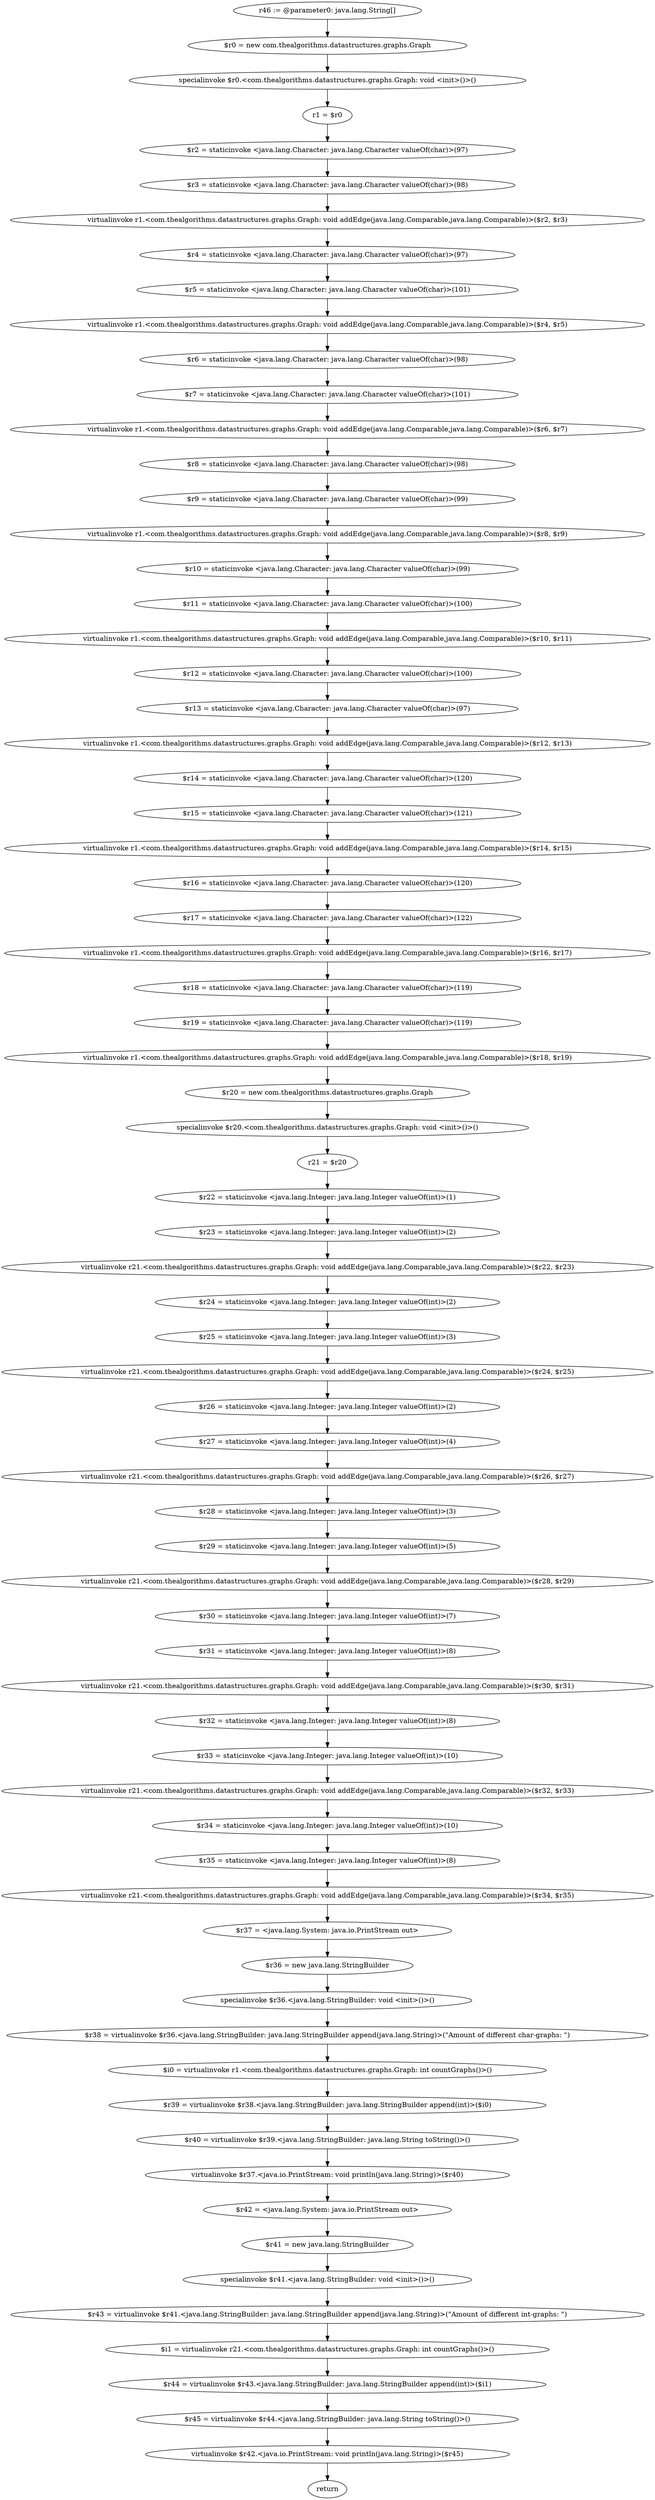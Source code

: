 digraph "unitGraph" {
    "r46 := @parameter0: java.lang.String[]"
    "$r0 = new com.thealgorithms.datastructures.graphs.Graph"
    "specialinvoke $r0.<com.thealgorithms.datastructures.graphs.Graph: void <init>()>()"
    "r1 = $r0"
    "$r2 = staticinvoke <java.lang.Character: java.lang.Character valueOf(char)>(97)"
    "$r3 = staticinvoke <java.lang.Character: java.lang.Character valueOf(char)>(98)"
    "virtualinvoke r1.<com.thealgorithms.datastructures.graphs.Graph: void addEdge(java.lang.Comparable,java.lang.Comparable)>($r2, $r3)"
    "$r4 = staticinvoke <java.lang.Character: java.lang.Character valueOf(char)>(97)"
    "$r5 = staticinvoke <java.lang.Character: java.lang.Character valueOf(char)>(101)"
    "virtualinvoke r1.<com.thealgorithms.datastructures.graphs.Graph: void addEdge(java.lang.Comparable,java.lang.Comparable)>($r4, $r5)"
    "$r6 = staticinvoke <java.lang.Character: java.lang.Character valueOf(char)>(98)"
    "$r7 = staticinvoke <java.lang.Character: java.lang.Character valueOf(char)>(101)"
    "virtualinvoke r1.<com.thealgorithms.datastructures.graphs.Graph: void addEdge(java.lang.Comparable,java.lang.Comparable)>($r6, $r7)"
    "$r8 = staticinvoke <java.lang.Character: java.lang.Character valueOf(char)>(98)"
    "$r9 = staticinvoke <java.lang.Character: java.lang.Character valueOf(char)>(99)"
    "virtualinvoke r1.<com.thealgorithms.datastructures.graphs.Graph: void addEdge(java.lang.Comparable,java.lang.Comparable)>($r8, $r9)"
    "$r10 = staticinvoke <java.lang.Character: java.lang.Character valueOf(char)>(99)"
    "$r11 = staticinvoke <java.lang.Character: java.lang.Character valueOf(char)>(100)"
    "virtualinvoke r1.<com.thealgorithms.datastructures.graphs.Graph: void addEdge(java.lang.Comparable,java.lang.Comparable)>($r10, $r11)"
    "$r12 = staticinvoke <java.lang.Character: java.lang.Character valueOf(char)>(100)"
    "$r13 = staticinvoke <java.lang.Character: java.lang.Character valueOf(char)>(97)"
    "virtualinvoke r1.<com.thealgorithms.datastructures.graphs.Graph: void addEdge(java.lang.Comparable,java.lang.Comparable)>($r12, $r13)"
    "$r14 = staticinvoke <java.lang.Character: java.lang.Character valueOf(char)>(120)"
    "$r15 = staticinvoke <java.lang.Character: java.lang.Character valueOf(char)>(121)"
    "virtualinvoke r1.<com.thealgorithms.datastructures.graphs.Graph: void addEdge(java.lang.Comparable,java.lang.Comparable)>($r14, $r15)"
    "$r16 = staticinvoke <java.lang.Character: java.lang.Character valueOf(char)>(120)"
    "$r17 = staticinvoke <java.lang.Character: java.lang.Character valueOf(char)>(122)"
    "virtualinvoke r1.<com.thealgorithms.datastructures.graphs.Graph: void addEdge(java.lang.Comparable,java.lang.Comparable)>($r16, $r17)"
    "$r18 = staticinvoke <java.lang.Character: java.lang.Character valueOf(char)>(119)"
    "$r19 = staticinvoke <java.lang.Character: java.lang.Character valueOf(char)>(119)"
    "virtualinvoke r1.<com.thealgorithms.datastructures.graphs.Graph: void addEdge(java.lang.Comparable,java.lang.Comparable)>($r18, $r19)"
    "$r20 = new com.thealgorithms.datastructures.graphs.Graph"
    "specialinvoke $r20.<com.thealgorithms.datastructures.graphs.Graph: void <init>()>()"
    "r21 = $r20"
    "$r22 = staticinvoke <java.lang.Integer: java.lang.Integer valueOf(int)>(1)"
    "$r23 = staticinvoke <java.lang.Integer: java.lang.Integer valueOf(int)>(2)"
    "virtualinvoke r21.<com.thealgorithms.datastructures.graphs.Graph: void addEdge(java.lang.Comparable,java.lang.Comparable)>($r22, $r23)"
    "$r24 = staticinvoke <java.lang.Integer: java.lang.Integer valueOf(int)>(2)"
    "$r25 = staticinvoke <java.lang.Integer: java.lang.Integer valueOf(int)>(3)"
    "virtualinvoke r21.<com.thealgorithms.datastructures.graphs.Graph: void addEdge(java.lang.Comparable,java.lang.Comparable)>($r24, $r25)"
    "$r26 = staticinvoke <java.lang.Integer: java.lang.Integer valueOf(int)>(2)"
    "$r27 = staticinvoke <java.lang.Integer: java.lang.Integer valueOf(int)>(4)"
    "virtualinvoke r21.<com.thealgorithms.datastructures.graphs.Graph: void addEdge(java.lang.Comparable,java.lang.Comparable)>($r26, $r27)"
    "$r28 = staticinvoke <java.lang.Integer: java.lang.Integer valueOf(int)>(3)"
    "$r29 = staticinvoke <java.lang.Integer: java.lang.Integer valueOf(int)>(5)"
    "virtualinvoke r21.<com.thealgorithms.datastructures.graphs.Graph: void addEdge(java.lang.Comparable,java.lang.Comparable)>($r28, $r29)"
    "$r30 = staticinvoke <java.lang.Integer: java.lang.Integer valueOf(int)>(7)"
    "$r31 = staticinvoke <java.lang.Integer: java.lang.Integer valueOf(int)>(8)"
    "virtualinvoke r21.<com.thealgorithms.datastructures.graphs.Graph: void addEdge(java.lang.Comparable,java.lang.Comparable)>($r30, $r31)"
    "$r32 = staticinvoke <java.lang.Integer: java.lang.Integer valueOf(int)>(8)"
    "$r33 = staticinvoke <java.lang.Integer: java.lang.Integer valueOf(int)>(10)"
    "virtualinvoke r21.<com.thealgorithms.datastructures.graphs.Graph: void addEdge(java.lang.Comparable,java.lang.Comparable)>($r32, $r33)"
    "$r34 = staticinvoke <java.lang.Integer: java.lang.Integer valueOf(int)>(10)"
    "$r35 = staticinvoke <java.lang.Integer: java.lang.Integer valueOf(int)>(8)"
    "virtualinvoke r21.<com.thealgorithms.datastructures.graphs.Graph: void addEdge(java.lang.Comparable,java.lang.Comparable)>($r34, $r35)"
    "$r37 = <java.lang.System: java.io.PrintStream out>"
    "$r36 = new java.lang.StringBuilder"
    "specialinvoke $r36.<java.lang.StringBuilder: void <init>()>()"
    "$r38 = virtualinvoke $r36.<java.lang.StringBuilder: java.lang.StringBuilder append(java.lang.String)>(\"Amount of different char-graphs: \")"
    "$i0 = virtualinvoke r1.<com.thealgorithms.datastructures.graphs.Graph: int countGraphs()>()"
    "$r39 = virtualinvoke $r38.<java.lang.StringBuilder: java.lang.StringBuilder append(int)>($i0)"
    "$r40 = virtualinvoke $r39.<java.lang.StringBuilder: java.lang.String toString()>()"
    "virtualinvoke $r37.<java.io.PrintStream: void println(java.lang.String)>($r40)"
    "$r42 = <java.lang.System: java.io.PrintStream out>"
    "$r41 = new java.lang.StringBuilder"
    "specialinvoke $r41.<java.lang.StringBuilder: void <init>()>()"
    "$r43 = virtualinvoke $r41.<java.lang.StringBuilder: java.lang.StringBuilder append(java.lang.String)>(\"Amount of different int-graphs: \")"
    "$i1 = virtualinvoke r21.<com.thealgorithms.datastructures.graphs.Graph: int countGraphs()>()"
    "$r44 = virtualinvoke $r43.<java.lang.StringBuilder: java.lang.StringBuilder append(int)>($i1)"
    "$r45 = virtualinvoke $r44.<java.lang.StringBuilder: java.lang.String toString()>()"
    "virtualinvoke $r42.<java.io.PrintStream: void println(java.lang.String)>($r45)"
    "return"
    "r46 := @parameter0: java.lang.String[]"->"$r0 = new com.thealgorithms.datastructures.graphs.Graph";
    "$r0 = new com.thealgorithms.datastructures.graphs.Graph"->"specialinvoke $r0.<com.thealgorithms.datastructures.graphs.Graph: void <init>()>()";
    "specialinvoke $r0.<com.thealgorithms.datastructures.graphs.Graph: void <init>()>()"->"r1 = $r0";
    "r1 = $r0"->"$r2 = staticinvoke <java.lang.Character: java.lang.Character valueOf(char)>(97)";
    "$r2 = staticinvoke <java.lang.Character: java.lang.Character valueOf(char)>(97)"->"$r3 = staticinvoke <java.lang.Character: java.lang.Character valueOf(char)>(98)";
    "$r3 = staticinvoke <java.lang.Character: java.lang.Character valueOf(char)>(98)"->"virtualinvoke r1.<com.thealgorithms.datastructures.graphs.Graph: void addEdge(java.lang.Comparable,java.lang.Comparable)>($r2, $r3)";
    "virtualinvoke r1.<com.thealgorithms.datastructures.graphs.Graph: void addEdge(java.lang.Comparable,java.lang.Comparable)>($r2, $r3)"->"$r4 = staticinvoke <java.lang.Character: java.lang.Character valueOf(char)>(97)";
    "$r4 = staticinvoke <java.lang.Character: java.lang.Character valueOf(char)>(97)"->"$r5 = staticinvoke <java.lang.Character: java.lang.Character valueOf(char)>(101)";
    "$r5 = staticinvoke <java.lang.Character: java.lang.Character valueOf(char)>(101)"->"virtualinvoke r1.<com.thealgorithms.datastructures.graphs.Graph: void addEdge(java.lang.Comparable,java.lang.Comparable)>($r4, $r5)";
    "virtualinvoke r1.<com.thealgorithms.datastructures.graphs.Graph: void addEdge(java.lang.Comparable,java.lang.Comparable)>($r4, $r5)"->"$r6 = staticinvoke <java.lang.Character: java.lang.Character valueOf(char)>(98)";
    "$r6 = staticinvoke <java.lang.Character: java.lang.Character valueOf(char)>(98)"->"$r7 = staticinvoke <java.lang.Character: java.lang.Character valueOf(char)>(101)";
    "$r7 = staticinvoke <java.lang.Character: java.lang.Character valueOf(char)>(101)"->"virtualinvoke r1.<com.thealgorithms.datastructures.graphs.Graph: void addEdge(java.lang.Comparable,java.lang.Comparable)>($r6, $r7)";
    "virtualinvoke r1.<com.thealgorithms.datastructures.graphs.Graph: void addEdge(java.lang.Comparable,java.lang.Comparable)>($r6, $r7)"->"$r8 = staticinvoke <java.lang.Character: java.lang.Character valueOf(char)>(98)";
    "$r8 = staticinvoke <java.lang.Character: java.lang.Character valueOf(char)>(98)"->"$r9 = staticinvoke <java.lang.Character: java.lang.Character valueOf(char)>(99)";
    "$r9 = staticinvoke <java.lang.Character: java.lang.Character valueOf(char)>(99)"->"virtualinvoke r1.<com.thealgorithms.datastructures.graphs.Graph: void addEdge(java.lang.Comparable,java.lang.Comparable)>($r8, $r9)";
    "virtualinvoke r1.<com.thealgorithms.datastructures.graphs.Graph: void addEdge(java.lang.Comparable,java.lang.Comparable)>($r8, $r9)"->"$r10 = staticinvoke <java.lang.Character: java.lang.Character valueOf(char)>(99)";
    "$r10 = staticinvoke <java.lang.Character: java.lang.Character valueOf(char)>(99)"->"$r11 = staticinvoke <java.lang.Character: java.lang.Character valueOf(char)>(100)";
    "$r11 = staticinvoke <java.lang.Character: java.lang.Character valueOf(char)>(100)"->"virtualinvoke r1.<com.thealgorithms.datastructures.graphs.Graph: void addEdge(java.lang.Comparable,java.lang.Comparable)>($r10, $r11)";
    "virtualinvoke r1.<com.thealgorithms.datastructures.graphs.Graph: void addEdge(java.lang.Comparable,java.lang.Comparable)>($r10, $r11)"->"$r12 = staticinvoke <java.lang.Character: java.lang.Character valueOf(char)>(100)";
    "$r12 = staticinvoke <java.lang.Character: java.lang.Character valueOf(char)>(100)"->"$r13 = staticinvoke <java.lang.Character: java.lang.Character valueOf(char)>(97)";
    "$r13 = staticinvoke <java.lang.Character: java.lang.Character valueOf(char)>(97)"->"virtualinvoke r1.<com.thealgorithms.datastructures.graphs.Graph: void addEdge(java.lang.Comparable,java.lang.Comparable)>($r12, $r13)";
    "virtualinvoke r1.<com.thealgorithms.datastructures.graphs.Graph: void addEdge(java.lang.Comparable,java.lang.Comparable)>($r12, $r13)"->"$r14 = staticinvoke <java.lang.Character: java.lang.Character valueOf(char)>(120)";
    "$r14 = staticinvoke <java.lang.Character: java.lang.Character valueOf(char)>(120)"->"$r15 = staticinvoke <java.lang.Character: java.lang.Character valueOf(char)>(121)";
    "$r15 = staticinvoke <java.lang.Character: java.lang.Character valueOf(char)>(121)"->"virtualinvoke r1.<com.thealgorithms.datastructures.graphs.Graph: void addEdge(java.lang.Comparable,java.lang.Comparable)>($r14, $r15)";
    "virtualinvoke r1.<com.thealgorithms.datastructures.graphs.Graph: void addEdge(java.lang.Comparable,java.lang.Comparable)>($r14, $r15)"->"$r16 = staticinvoke <java.lang.Character: java.lang.Character valueOf(char)>(120)";
    "$r16 = staticinvoke <java.lang.Character: java.lang.Character valueOf(char)>(120)"->"$r17 = staticinvoke <java.lang.Character: java.lang.Character valueOf(char)>(122)";
    "$r17 = staticinvoke <java.lang.Character: java.lang.Character valueOf(char)>(122)"->"virtualinvoke r1.<com.thealgorithms.datastructures.graphs.Graph: void addEdge(java.lang.Comparable,java.lang.Comparable)>($r16, $r17)";
    "virtualinvoke r1.<com.thealgorithms.datastructures.graphs.Graph: void addEdge(java.lang.Comparable,java.lang.Comparable)>($r16, $r17)"->"$r18 = staticinvoke <java.lang.Character: java.lang.Character valueOf(char)>(119)";
    "$r18 = staticinvoke <java.lang.Character: java.lang.Character valueOf(char)>(119)"->"$r19 = staticinvoke <java.lang.Character: java.lang.Character valueOf(char)>(119)";
    "$r19 = staticinvoke <java.lang.Character: java.lang.Character valueOf(char)>(119)"->"virtualinvoke r1.<com.thealgorithms.datastructures.graphs.Graph: void addEdge(java.lang.Comparable,java.lang.Comparable)>($r18, $r19)";
    "virtualinvoke r1.<com.thealgorithms.datastructures.graphs.Graph: void addEdge(java.lang.Comparable,java.lang.Comparable)>($r18, $r19)"->"$r20 = new com.thealgorithms.datastructures.graphs.Graph";
    "$r20 = new com.thealgorithms.datastructures.graphs.Graph"->"specialinvoke $r20.<com.thealgorithms.datastructures.graphs.Graph: void <init>()>()";
    "specialinvoke $r20.<com.thealgorithms.datastructures.graphs.Graph: void <init>()>()"->"r21 = $r20";
    "r21 = $r20"->"$r22 = staticinvoke <java.lang.Integer: java.lang.Integer valueOf(int)>(1)";
    "$r22 = staticinvoke <java.lang.Integer: java.lang.Integer valueOf(int)>(1)"->"$r23 = staticinvoke <java.lang.Integer: java.lang.Integer valueOf(int)>(2)";
    "$r23 = staticinvoke <java.lang.Integer: java.lang.Integer valueOf(int)>(2)"->"virtualinvoke r21.<com.thealgorithms.datastructures.graphs.Graph: void addEdge(java.lang.Comparable,java.lang.Comparable)>($r22, $r23)";
    "virtualinvoke r21.<com.thealgorithms.datastructures.graphs.Graph: void addEdge(java.lang.Comparable,java.lang.Comparable)>($r22, $r23)"->"$r24 = staticinvoke <java.lang.Integer: java.lang.Integer valueOf(int)>(2)";
    "$r24 = staticinvoke <java.lang.Integer: java.lang.Integer valueOf(int)>(2)"->"$r25 = staticinvoke <java.lang.Integer: java.lang.Integer valueOf(int)>(3)";
    "$r25 = staticinvoke <java.lang.Integer: java.lang.Integer valueOf(int)>(3)"->"virtualinvoke r21.<com.thealgorithms.datastructures.graphs.Graph: void addEdge(java.lang.Comparable,java.lang.Comparable)>($r24, $r25)";
    "virtualinvoke r21.<com.thealgorithms.datastructures.graphs.Graph: void addEdge(java.lang.Comparable,java.lang.Comparable)>($r24, $r25)"->"$r26 = staticinvoke <java.lang.Integer: java.lang.Integer valueOf(int)>(2)";
    "$r26 = staticinvoke <java.lang.Integer: java.lang.Integer valueOf(int)>(2)"->"$r27 = staticinvoke <java.lang.Integer: java.lang.Integer valueOf(int)>(4)";
    "$r27 = staticinvoke <java.lang.Integer: java.lang.Integer valueOf(int)>(4)"->"virtualinvoke r21.<com.thealgorithms.datastructures.graphs.Graph: void addEdge(java.lang.Comparable,java.lang.Comparable)>($r26, $r27)";
    "virtualinvoke r21.<com.thealgorithms.datastructures.graphs.Graph: void addEdge(java.lang.Comparable,java.lang.Comparable)>($r26, $r27)"->"$r28 = staticinvoke <java.lang.Integer: java.lang.Integer valueOf(int)>(3)";
    "$r28 = staticinvoke <java.lang.Integer: java.lang.Integer valueOf(int)>(3)"->"$r29 = staticinvoke <java.lang.Integer: java.lang.Integer valueOf(int)>(5)";
    "$r29 = staticinvoke <java.lang.Integer: java.lang.Integer valueOf(int)>(5)"->"virtualinvoke r21.<com.thealgorithms.datastructures.graphs.Graph: void addEdge(java.lang.Comparable,java.lang.Comparable)>($r28, $r29)";
    "virtualinvoke r21.<com.thealgorithms.datastructures.graphs.Graph: void addEdge(java.lang.Comparable,java.lang.Comparable)>($r28, $r29)"->"$r30 = staticinvoke <java.lang.Integer: java.lang.Integer valueOf(int)>(7)";
    "$r30 = staticinvoke <java.lang.Integer: java.lang.Integer valueOf(int)>(7)"->"$r31 = staticinvoke <java.lang.Integer: java.lang.Integer valueOf(int)>(8)";
    "$r31 = staticinvoke <java.lang.Integer: java.lang.Integer valueOf(int)>(8)"->"virtualinvoke r21.<com.thealgorithms.datastructures.graphs.Graph: void addEdge(java.lang.Comparable,java.lang.Comparable)>($r30, $r31)";
    "virtualinvoke r21.<com.thealgorithms.datastructures.graphs.Graph: void addEdge(java.lang.Comparable,java.lang.Comparable)>($r30, $r31)"->"$r32 = staticinvoke <java.lang.Integer: java.lang.Integer valueOf(int)>(8)";
    "$r32 = staticinvoke <java.lang.Integer: java.lang.Integer valueOf(int)>(8)"->"$r33 = staticinvoke <java.lang.Integer: java.lang.Integer valueOf(int)>(10)";
    "$r33 = staticinvoke <java.lang.Integer: java.lang.Integer valueOf(int)>(10)"->"virtualinvoke r21.<com.thealgorithms.datastructures.graphs.Graph: void addEdge(java.lang.Comparable,java.lang.Comparable)>($r32, $r33)";
    "virtualinvoke r21.<com.thealgorithms.datastructures.graphs.Graph: void addEdge(java.lang.Comparable,java.lang.Comparable)>($r32, $r33)"->"$r34 = staticinvoke <java.lang.Integer: java.lang.Integer valueOf(int)>(10)";
    "$r34 = staticinvoke <java.lang.Integer: java.lang.Integer valueOf(int)>(10)"->"$r35 = staticinvoke <java.lang.Integer: java.lang.Integer valueOf(int)>(8)";
    "$r35 = staticinvoke <java.lang.Integer: java.lang.Integer valueOf(int)>(8)"->"virtualinvoke r21.<com.thealgorithms.datastructures.graphs.Graph: void addEdge(java.lang.Comparable,java.lang.Comparable)>($r34, $r35)";
    "virtualinvoke r21.<com.thealgorithms.datastructures.graphs.Graph: void addEdge(java.lang.Comparable,java.lang.Comparable)>($r34, $r35)"->"$r37 = <java.lang.System: java.io.PrintStream out>";
    "$r37 = <java.lang.System: java.io.PrintStream out>"->"$r36 = new java.lang.StringBuilder";
    "$r36 = new java.lang.StringBuilder"->"specialinvoke $r36.<java.lang.StringBuilder: void <init>()>()";
    "specialinvoke $r36.<java.lang.StringBuilder: void <init>()>()"->"$r38 = virtualinvoke $r36.<java.lang.StringBuilder: java.lang.StringBuilder append(java.lang.String)>(\"Amount of different char-graphs: \")";
    "$r38 = virtualinvoke $r36.<java.lang.StringBuilder: java.lang.StringBuilder append(java.lang.String)>(\"Amount of different char-graphs: \")"->"$i0 = virtualinvoke r1.<com.thealgorithms.datastructures.graphs.Graph: int countGraphs()>()";
    "$i0 = virtualinvoke r1.<com.thealgorithms.datastructures.graphs.Graph: int countGraphs()>()"->"$r39 = virtualinvoke $r38.<java.lang.StringBuilder: java.lang.StringBuilder append(int)>($i0)";
    "$r39 = virtualinvoke $r38.<java.lang.StringBuilder: java.lang.StringBuilder append(int)>($i0)"->"$r40 = virtualinvoke $r39.<java.lang.StringBuilder: java.lang.String toString()>()";
    "$r40 = virtualinvoke $r39.<java.lang.StringBuilder: java.lang.String toString()>()"->"virtualinvoke $r37.<java.io.PrintStream: void println(java.lang.String)>($r40)";
    "virtualinvoke $r37.<java.io.PrintStream: void println(java.lang.String)>($r40)"->"$r42 = <java.lang.System: java.io.PrintStream out>";
    "$r42 = <java.lang.System: java.io.PrintStream out>"->"$r41 = new java.lang.StringBuilder";
    "$r41 = new java.lang.StringBuilder"->"specialinvoke $r41.<java.lang.StringBuilder: void <init>()>()";
    "specialinvoke $r41.<java.lang.StringBuilder: void <init>()>()"->"$r43 = virtualinvoke $r41.<java.lang.StringBuilder: java.lang.StringBuilder append(java.lang.String)>(\"Amount of different int-graphs: \")";
    "$r43 = virtualinvoke $r41.<java.lang.StringBuilder: java.lang.StringBuilder append(java.lang.String)>(\"Amount of different int-graphs: \")"->"$i1 = virtualinvoke r21.<com.thealgorithms.datastructures.graphs.Graph: int countGraphs()>()";
    "$i1 = virtualinvoke r21.<com.thealgorithms.datastructures.graphs.Graph: int countGraphs()>()"->"$r44 = virtualinvoke $r43.<java.lang.StringBuilder: java.lang.StringBuilder append(int)>($i1)";
    "$r44 = virtualinvoke $r43.<java.lang.StringBuilder: java.lang.StringBuilder append(int)>($i1)"->"$r45 = virtualinvoke $r44.<java.lang.StringBuilder: java.lang.String toString()>()";
    "$r45 = virtualinvoke $r44.<java.lang.StringBuilder: java.lang.String toString()>()"->"virtualinvoke $r42.<java.io.PrintStream: void println(java.lang.String)>($r45)";
    "virtualinvoke $r42.<java.io.PrintStream: void println(java.lang.String)>($r45)"->"return";
}
